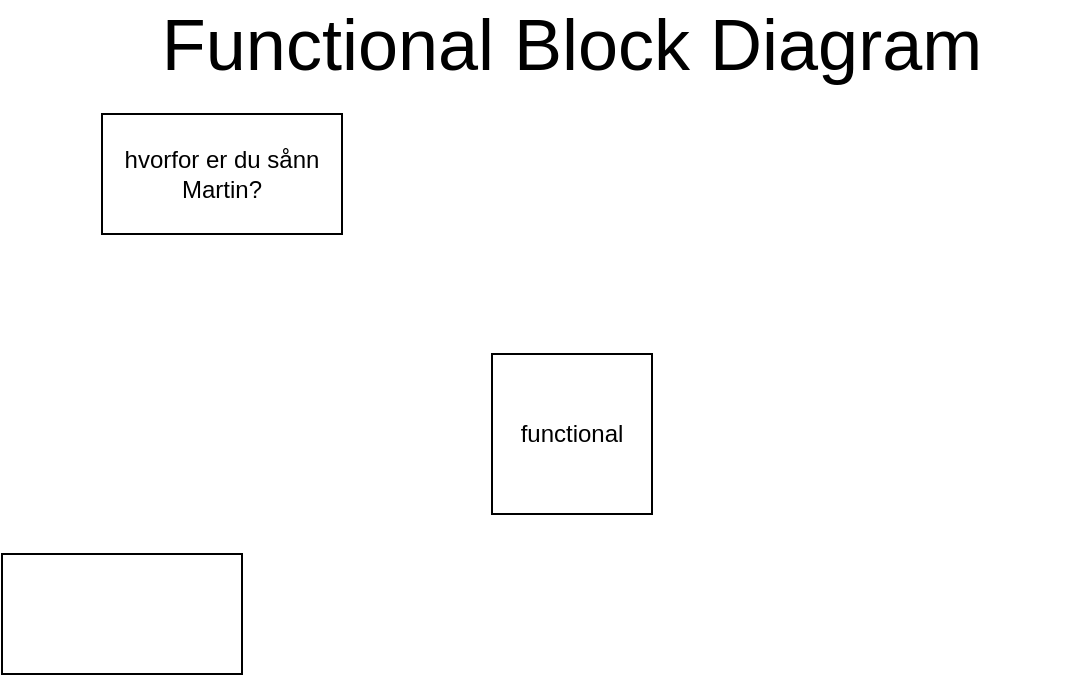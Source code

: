 <mxfile version="26.0.15">
  <diagram name="Page-1" id="zB4Z2LyEOysZVg6mVSnY">
    <mxGraphModel dx="1266" dy="650" grid="1" gridSize="10" guides="1" tooltips="1" connect="1" arrows="1" fold="1" page="1" pageScale="1" pageWidth="850" pageHeight="1100" math="0" shadow="0">
      <root>
        <mxCell id="0" />
        <mxCell id="1" parent="0" />
        <mxCell id="_G4G5kaCF-jYaLOmEVYF-1" value="&lt;font style=&quot;font-size: 36px;&quot;&gt;Functional Block Diagram&lt;/font&gt;" style="text;html=1;align=center;verticalAlign=middle;whiteSpace=wrap;rounded=0;" parent="1" vertex="1">
          <mxGeometry x="160" y="10" width="510" height="30" as="geometry" />
        </mxCell>
        <mxCell id="_G4G5kaCF-jYaLOmEVYF-2" value="functional" style="whiteSpace=wrap;html=1;aspect=fixed;" parent="1" vertex="1">
          <mxGeometry x="375" y="180" width="80" height="80" as="geometry" />
        </mxCell>
        <mxCell id="6mA7KfkHdMbqEmQShPps-1" value="&lt;div&gt;hvorfor er du sånn Martin?&lt;/div&gt;" style="whiteSpace=wrap;html=1;" parent="1" vertex="1">
          <mxGeometry x="180" y="60" width="120" height="60" as="geometry" />
        </mxCell>
        <mxCell id="wkfVDjwQrMdbw7imZEem-1" value="" style="whiteSpace=wrap;html=1;" parent="1" vertex="1">
          <mxGeometry x="130" y="280" width="120" height="60" as="geometry" />
        </mxCell>
      </root>
    </mxGraphModel>
  </diagram>
</mxfile>

